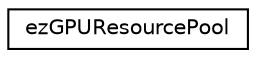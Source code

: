 digraph "Graphical Class Hierarchy"
{
 // LATEX_PDF_SIZE
  edge [fontname="Helvetica",fontsize="10",labelfontname="Helvetica",labelfontsize="10"];
  node [fontname="Helvetica",fontsize="10",shape=record];
  rankdir="LR";
  Node0 [label="ezGPUResourcePool",height=0.2,width=0.4,color="black", fillcolor="white", style="filled",URL="$d8/df6/classez_g_p_u_resource_pool.htm",tooltip="This class serves as a pool for GPU related resources (e.g. buffers and textures required for renderi..."];
}
